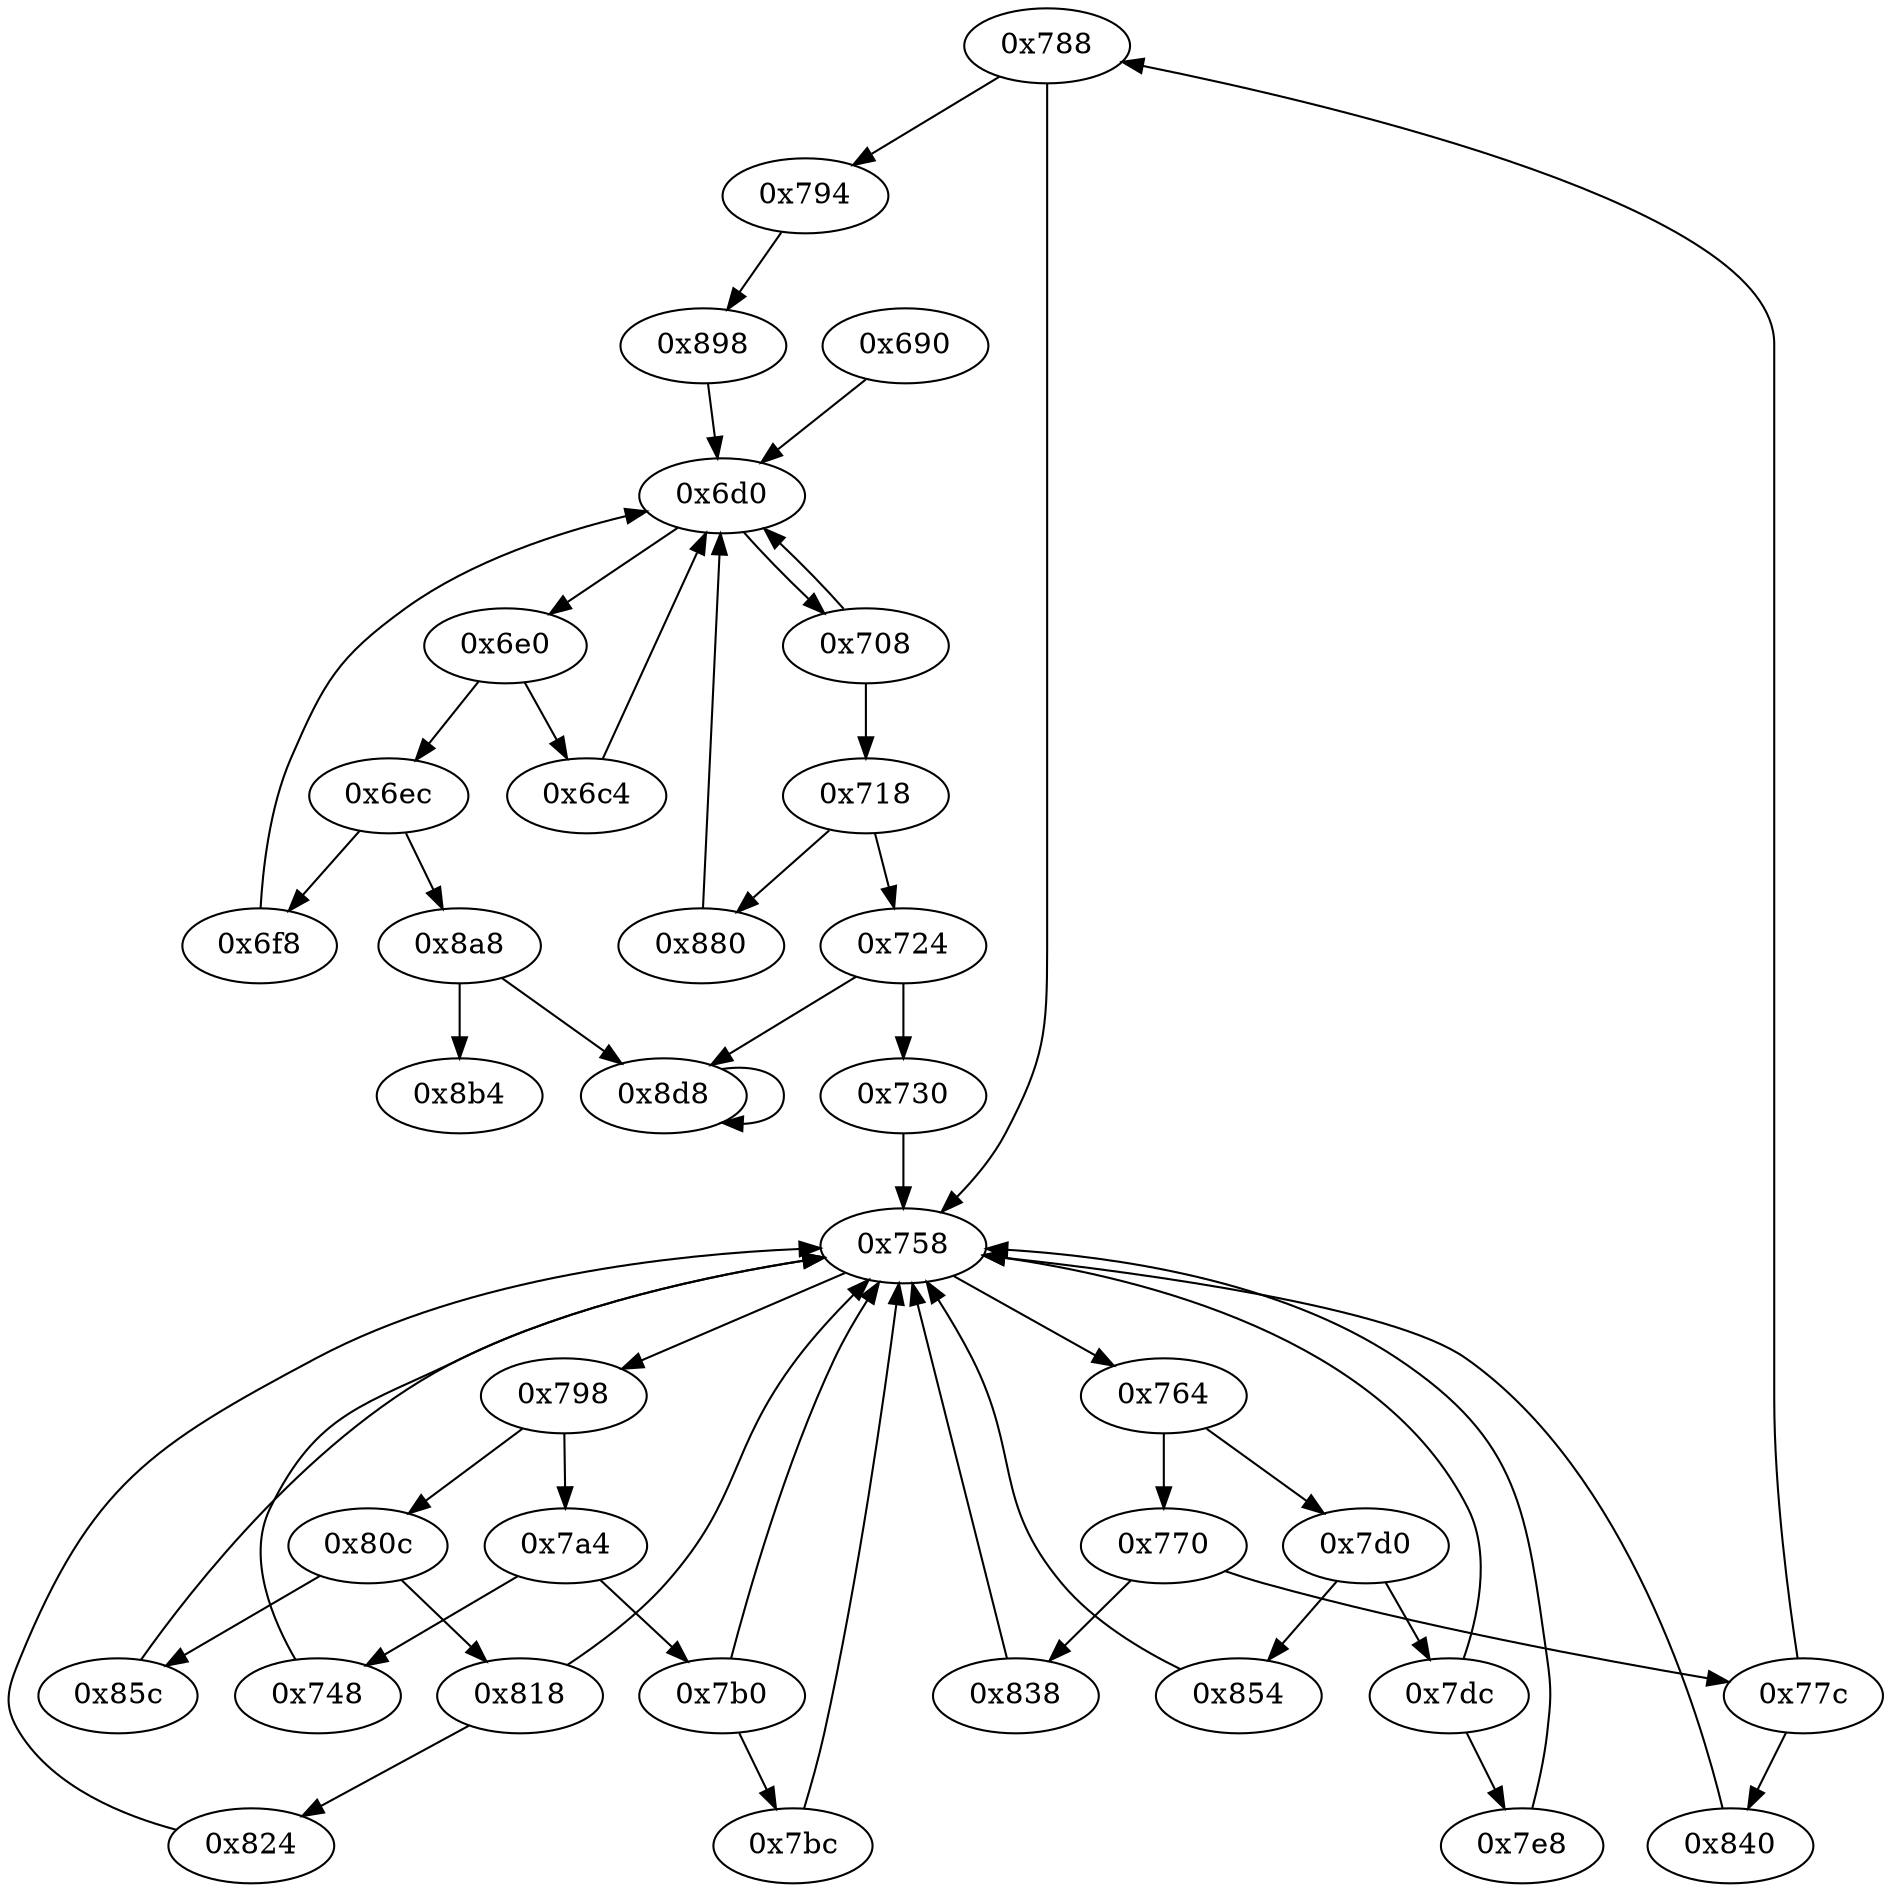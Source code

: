 digraph "" {
	"0x788"	 [opcode="[u'ldr', u'cmp', u'b']"];
	"0x758"	 [opcode="[u'ldr', u'cmp', u'b']"];
	"0x788" -> "0x758";
	"0x794"	 [opcode="[u'b']"];
	"0x788" -> "0x794";
	"0x7bc"	 [opcode="[u'mov', u'mov', u'mov', u'mov', u'b']"];
	"0x7bc" -> "0x758";
	"0x8d8"	 [opcode="[u'b']"];
	"0x8d8" -> "0x8d8";
	"0x7a4"	 [opcode="[u'ldr', u'cmp', u'b']"];
	"0x748"	 [opcode="[u'ldr', u'ldr', u'ldr', u'mov']"];
	"0x7a4" -> "0x748";
	"0x7b0"	 [opcode="[u'ldr', u'cmp', u'b']"];
	"0x7a4" -> "0x7b0";
	"0x8b4"	 [opcode="[u'ldr', u'ldr', u'ldr', u'ldr', u'sub', u'mov', u'sub', u'pop']"];
	"0x6e0"	 [opcode="[u'ldr', u'cmp', u'b']"];
	"0x6c4"	 [opcode="[u'mov', u'bl', u'ldr']"];
	"0x6e0" -> "0x6c4";
	"0x6ec"	 [opcode="[u'ldr', u'cmp', u'b']"];
	"0x6e0" -> "0x6ec";
	"0x880"	 [opcode="[u'ldr', u'ldr', u'ldr', u'cmp', u'mov', u'b']"];
	"0x6d0"	 [opcode="[u'mov', u'ldr', u'cmp', u'b']"];
	"0x880" -> "0x6d0";
	"0x7e8"	 [opcode="[u'str', u'str', u'str', u'ldr', u'ldr', u'ldr', u'cmp', u'mov', u'b']"];
	"0x7e8" -> "0x758";
	"0x824"	 [opcode="[u'ldr', u'add', u'str', u'ldr', u'b']"];
	"0x824" -> "0x758";
	"0x718"	 [opcode="[u'ldr', u'cmp', u'b']"];
	"0x718" -> "0x880";
	"0x724"	 [opcode="[u'ldr', u'cmp', u'b']"];
	"0x718" -> "0x724";
	"0x6c4" -> "0x6d0";
	"0x748" -> "0x758";
	"0x730"	 [opcode="[u'ldr', u'bl', u'ldr', u'ldr', u'ldr', u'b']"];
	"0x730" -> "0x758";
	"0x798"	 [opcode="[u'ldr', u'cmp', u'b']"];
	"0x758" -> "0x798";
	"0x764"	 [opcode="[u'ldr', u'cmp', u'b']"];
	"0x758" -> "0x764";
	"0x85c"	 [opcode="[u'ldr', u'ldr', u'mul', u'ldr', u'ldrb', u'eor', u'str', u'ldr', u'b']"];
	"0x85c" -> "0x758";
	"0x770"	 [opcode="[u'ldr', u'cmp', u'b']"];
	"0x838"	 [opcode="[u'ldr', u'b']"];
	"0x770" -> "0x838";
	"0x77c"	 [opcode="[u'ldr', u'cmp', u'b']"];
	"0x770" -> "0x77c";
	"0x7dc"	 [opcode="[u'ldr', u'cmp', u'b']"];
	"0x7dc" -> "0x7e8";
	"0x7dc" -> "0x758";
	"0x798" -> "0x7a4";
	"0x80c"	 [opcode="[u'ldr', u'cmp', u'b']"];
	"0x798" -> "0x80c";
	"0x818"	 [opcode="[u'ldr', u'cmp', u'b']"];
	"0x818" -> "0x824";
	"0x818" -> "0x758";
	"0x6f8"	 [opcode="[u'ldr', u'str', u'ldr', u'b']"];
	"0x6ec" -> "0x6f8";
	"0x8a8"	 [opcode="[u'ldr', u'cmp', u'b']"];
	"0x6ec" -> "0x8a8";
	"0x690"	 [opcode="[u'push', u'add', u'sub', u'ldr', u'mov', u'ldr', u'ldr', u'str', u'ldr', u'ldr', u'ldr', u'add', u'b']"];
	"0x690" -> "0x6d0";
	"0x898"	 [opcode="[u'ldr', u'str', u'ldr', u'b']"];
	"0x794" -> "0x898";
	"0x898" -> "0x6d0";
	"0x7d0"	 [opcode="[u'ldr', u'cmp', u'b']"];
	"0x7d0" -> "0x7dc";
	"0x854"	 [opcode="[u'ldr', u'b']"];
	"0x7d0" -> "0x854";
	"0x7b0" -> "0x7bc";
	"0x7b0" -> "0x758";
	"0x6f8" -> "0x6d0";
	"0x8a8" -> "0x8d8";
	"0x8a8" -> "0x8b4";
	"0x6d0" -> "0x6e0";
	"0x708"	 [opcode="[u'ldr', u'cmp', u'mov', u'b']"];
	"0x6d0" -> "0x708";
	"0x764" -> "0x770";
	"0x764" -> "0x7d0";
	"0x838" -> "0x758";
	"0x77c" -> "0x788";
	"0x840"	 [opcode="[u'ldr', u'add', u'str', u'ldr', u'b']"];
	"0x77c" -> "0x840";
	"0x708" -> "0x718";
	"0x708" -> "0x6d0";
	"0x724" -> "0x8d8";
	"0x724" -> "0x730";
	"0x854" -> "0x758";
	"0x80c" -> "0x85c";
	"0x80c" -> "0x818";
	"0x840" -> "0x758";
}
